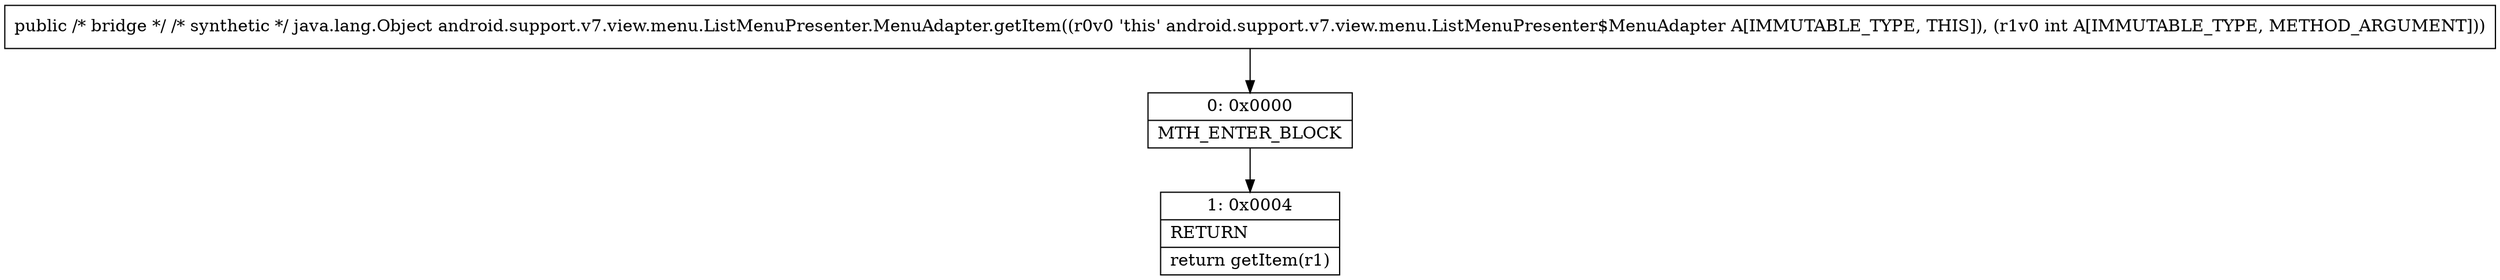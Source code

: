 digraph "CFG forandroid.support.v7.view.menu.ListMenuPresenter.MenuAdapter.getItem(I)Ljava\/lang\/Object;" {
Node_0 [shape=record,label="{0\:\ 0x0000|MTH_ENTER_BLOCK\l}"];
Node_1 [shape=record,label="{1\:\ 0x0004|RETURN\l|return getItem(r1)\l}"];
MethodNode[shape=record,label="{public \/* bridge *\/ \/* synthetic *\/ java.lang.Object android.support.v7.view.menu.ListMenuPresenter.MenuAdapter.getItem((r0v0 'this' android.support.v7.view.menu.ListMenuPresenter$MenuAdapter A[IMMUTABLE_TYPE, THIS]), (r1v0 int A[IMMUTABLE_TYPE, METHOD_ARGUMENT])) }"];
MethodNode -> Node_0;
Node_0 -> Node_1;
}

